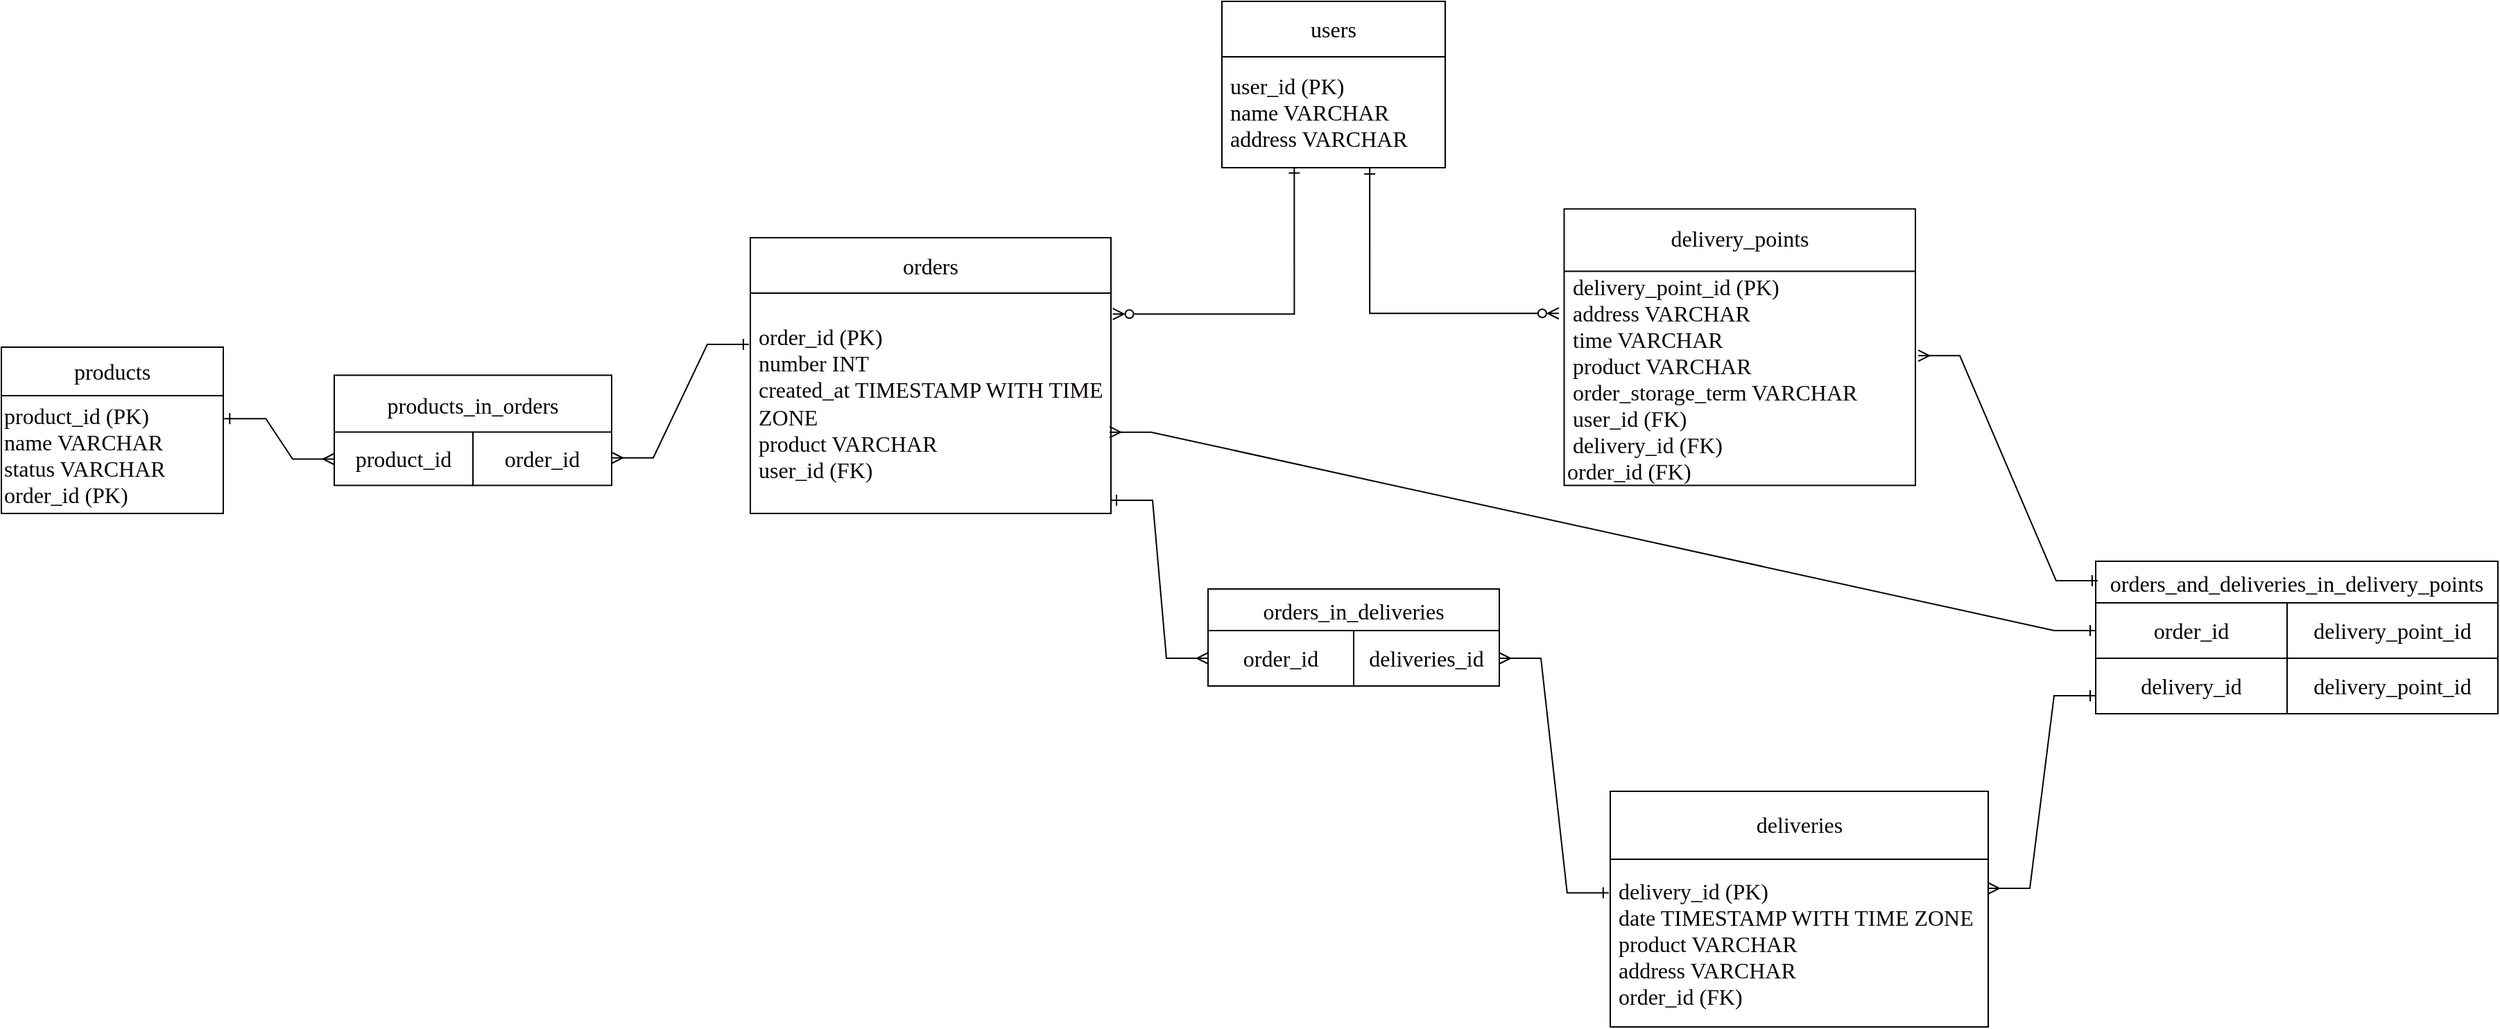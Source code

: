 <mxfile version="24.7.17">
  <diagram name="Страница — 1" id="AGJ4T7gUV2RrVNilVEZO">
    <mxGraphModel dx="2205" dy="1433" grid="1" gridSize="10" guides="1" tooltips="1" connect="1" arrows="0" fold="1" page="1" pageScale="1" pageWidth="1169" pageHeight="827" math="0" shadow="0">
      <root>
        <mxCell id="0" />
        <mxCell id="1" parent="0" />
        <mxCell id="E9T-sOof5d7wJz7EKvrC-45" value="" style="shape=table;startSize=0;container=1;collapsible=0;childLayout=tableLayout;" parent="1" vertex="1">
          <mxGeometry x="280" y="-10" width="161" height="120" as="geometry" />
        </mxCell>
        <mxCell id="E9T-sOof5d7wJz7EKvrC-46" value="" style="shape=tableRow;horizontal=0;startSize=0;swimlaneHead=0;swimlaneBody=0;strokeColor=inherit;top=0;left=0;bottom=0;right=0;collapsible=0;dropTarget=0;fillColor=none;points=[[0,0.5],[1,0.5]];portConstraint=eastwest;" parent="E9T-sOof5d7wJz7EKvrC-45" vertex="1">
          <mxGeometry width="161" height="40" as="geometry" />
        </mxCell>
        <mxCell id="E9T-sOof5d7wJz7EKvrC-47" value="&lt;font face=&quot;Times New Roman&quot; style=&quot;font-size: 16px;&quot;&gt;users&lt;/font&gt;" style="shape=partialRectangle;html=1;whiteSpace=wrap;connectable=0;strokeColor=inherit;overflow=hidden;fillColor=none;top=0;left=0;bottom=0;right=0;pointerEvents=1;align=center;" parent="E9T-sOof5d7wJz7EKvrC-46" vertex="1">
          <mxGeometry width="161" height="40" as="geometry">
            <mxRectangle width="161" height="40" as="alternateBounds" />
          </mxGeometry>
        </mxCell>
        <mxCell id="E9T-sOof5d7wJz7EKvrC-48" value="" style="shape=tableRow;horizontal=0;startSize=0;swimlaneHead=0;swimlaneBody=0;strokeColor=inherit;top=0;left=0;bottom=0;right=0;collapsible=0;dropTarget=0;fillColor=none;points=[[0,0.5],[1,0.5]];portConstraint=eastwest;" parent="E9T-sOof5d7wJz7EKvrC-45" vertex="1">
          <mxGeometry y="40" width="161" height="80" as="geometry" />
        </mxCell>
        <mxCell id="E9T-sOof5d7wJz7EKvrC-49" value="&lt;div style=&quot;font-size: 16px;&quot;&gt;&lt;font face=&quot;Times New Roman&quot; style=&quot;font-size: 16px;&quot;&gt;&amp;nbsp;user_id (PK)&lt;/font&gt;&lt;/div&gt;&lt;font face=&quot;h4QID22mVBc5x-CDYiEK&quot; style=&quot;font-size: 16px;&quot;&gt;&amp;nbsp;name VARCHAR&lt;/font&gt;&lt;div style=&quot;font-size: 16px;&quot;&gt;&lt;font face=&quot;h4QID22mVBc5x-CDYiEK&quot; style=&quot;font-size: 16px;&quot;&gt;&amp;nbsp;address VARCHAR&lt;/font&gt;&lt;/div&gt;" style="shape=partialRectangle;html=1;whiteSpace=wrap;connectable=0;strokeColor=inherit;overflow=hidden;fillColor=none;top=0;left=0;bottom=0;right=0;pointerEvents=1;align=left;" parent="E9T-sOof5d7wJz7EKvrC-48" vertex="1">
          <mxGeometry width="161" height="80" as="geometry">
            <mxRectangle width="161" height="80" as="alternateBounds" />
          </mxGeometry>
        </mxCell>
        <mxCell id="E9T-sOof5d7wJz7EKvrC-50" value="" style="shape=table;startSize=0;container=1;collapsible=0;childLayout=tableLayout;" parent="1" vertex="1">
          <mxGeometry x="-60" y="160.5" width="260" height="199" as="geometry" />
        </mxCell>
        <mxCell id="E9T-sOof5d7wJz7EKvrC-51" value="" style="shape=tableRow;horizontal=0;startSize=0;swimlaneHead=0;swimlaneBody=0;strokeColor=inherit;top=0;left=0;bottom=0;right=0;collapsible=0;dropTarget=0;fillColor=none;points=[[0,0.5],[1,0.5]];portConstraint=eastwest;" parent="E9T-sOof5d7wJz7EKvrC-50" vertex="1">
          <mxGeometry width="260" height="40" as="geometry" />
        </mxCell>
        <mxCell id="E9T-sOof5d7wJz7EKvrC-52" value="&lt;font style=&quot;font-size: 16px;&quot; face=&quot;Times New Roman&quot;&gt;orders&lt;/font&gt;" style="shape=partialRectangle;html=1;whiteSpace=wrap;connectable=0;strokeColor=inherit;overflow=hidden;fillColor=none;top=0;left=0;bottom=0;right=0;pointerEvents=1;" parent="E9T-sOof5d7wJz7EKvrC-51" vertex="1">
          <mxGeometry width="260" height="40" as="geometry">
            <mxRectangle width="260" height="40" as="alternateBounds" />
          </mxGeometry>
        </mxCell>
        <mxCell id="E9T-sOof5d7wJz7EKvrC-53" value="" style="shape=tableRow;horizontal=0;startSize=0;swimlaneHead=0;swimlaneBody=0;strokeColor=inherit;top=0;left=0;bottom=0;right=0;collapsible=0;dropTarget=0;fillColor=none;points=[[0,0.5],[1,0.5]];portConstraint=eastwest;" parent="E9T-sOof5d7wJz7EKvrC-50" vertex="1">
          <mxGeometry y="40" width="260" height="159" as="geometry" />
        </mxCell>
        <mxCell id="E9T-sOof5d7wJz7EKvrC-54" value="&lt;font style=&quot;font-size: 16px;&quot; face=&quot;Times New Roman&quot;&gt;&amp;nbsp;order_id (PK)&lt;/font&gt;&lt;div style=&quot;font-size: 16px;&quot;&gt;&lt;span style=&quot;background-color: rgb(255, 255, 255);&quot;&gt;&lt;font style=&quot;font-size: 16px;&quot; face=&quot;iHlJsmXUPDdTPYYUEvS6&quot; color=&quot;#0a0300&quot;&gt;&amp;nbsp;number INT&lt;/font&gt;&lt;/span&gt;&lt;/div&gt;&lt;div style=&quot;font-size: 16px;&quot;&gt;&lt;span style=&quot;background-color: rgb(255, 255, 255);&quot;&gt;&lt;font style=&quot;font-size: 16px;&quot; face=&quot;iHlJsmXUPDdTPYYUEvS6&quot; color=&quot;#0a0300&quot;&gt;&amp;nbsp;created_at TIMESTAMP WITH TIME&amp;nbsp; &amp;nbsp;ZONE&lt;/font&gt;&lt;/span&gt;&lt;/div&gt;&lt;div style=&quot;font-size: 16px;&quot;&gt;&lt;span style=&quot;background-color: rgb(255, 255, 255);&quot;&gt;&lt;font style=&quot;font-size: 16px;&quot; face=&quot;iHlJsmXUPDdTPYYUEvS6&quot; color=&quot;#0a0300&quot;&gt;&amp;nbsp;product VARCHAR&lt;/font&gt;&lt;/span&gt;&lt;/div&gt;&lt;div style=&quot;font-size: 16px;&quot;&gt;&lt;div style=&quot;line-height: 19px; white-space: pre;&quot;&gt;&lt;div style=&quot;&quot;&gt;&lt;span style=&quot;background-color: rgb(255, 255, 255);&quot;&gt;&lt;font style=&quot;font-size: 16px;&quot; face=&quot;iHlJsmXUPDdTPYYUEvS6&quot; color=&quot;#0a0300&quot;&gt; user_id (FK)&lt;/font&gt;&lt;/span&gt;&lt;/div&gt;&lt;/div&gt;&lt;/div&gt;" style="shape=partialRectangle;html=1;whiteSpace=wrap;connectable=0;strokeColor=inherit;overflow=hidden;fillColor=none;top=0;left=0;bottom=0;right=0;pointerEvents=1;align=left;" parent="E9T-sOof5d7wJz7EKvrC-53" vertex="1">
          <mxGeometry width="260" height="159" as="geometry">
            <mxRectangle width="260" height="159" as="alternateBounds" />
          </mxGeometry>
        </mxCell>
        <mxCell id="E9T-sOof5d7wJz7EKvrC-55" value="" style="shape=table;startSize=0;container=1;collapsible=0;childLayout=tableLayout;" parent="1" vertex="1">
          <mxGeometry x="526.75" y="139.75" width="253.25" height="199.5" as="geometry" />
        </mxCell>
        <mxCell id="E9T-sOof5d7wJz7EKvrC-56" value="" style="shape=tableRow;horizontal=0;startSize=0;swimlaneHead=0;swimlaneBody=0;strokeColor=inherit;top=0;left=0;bottom=0;right=0;collapsible=0;dropTarget=0;fillColor=none;points=[[0,0.5],[1,0.5]];portConstraint=eastwest;" parent="E9T-sOof5d7wJz7EKvrC-55" vertex="1">
          <mxGeometry width="253.25" height="45" as="geometry" />
        </mxCell>
        <mxCell id="E9T-sOof5d7wJz7EKvrC-57" value="&lt;div style=&quot;line-height: 19px; white-space: pre;&quot;&gt;&lt;span style=&quot;background-color: rgb(255, 255, 255);&quot;&gt;&lt;font face=&quot;Times New Roman&quot; style=&quot;font-size: 16px;&quot; color=&quot;#0a0300&quot;&gt;delivery_points&lt;/font&gt;&lt;/span&gt;&lt;/div&gt;" style="shape=partialRectangle;html=1;whiteSpace=wrap;connectable=0;strokeColor=inherit;overflow=hidden;fillColor=none;top=0;left=0;bottom=0;right=0;pointerEvents=1;" parent="E9T-sOof5d7wJz7EKvrC-56" vertex="1">
          <mxGeometry width="253" height="45" as="geometry">
            <mxRectangle width="253" height="45" as="alternateBounds" />
          </mxGeometry>
        </mxCell>
        <mxCell id="E9T-sOof5d7wJz7EKvrC-58" value="" style="shape=tableRow;horizontal=0;startSize=0;swimlaneHead=0;swimlaneBody=0;strokeColor=inherit;top=0;left=0;bottom=0;right=0;collapsible=0;dropTarget=0;fillColor=none;points=[[0,0.5],[1,0.5]];portConstraint=eastwest;" parent="E9T-sOof5d7wJz7EKvrC-55" vertex="1">
          <mxGeometry y="45" width="253.25" height="155" as="geometry" />
        </mxCell>
        <mxCell id="E9T-sOof5d7wJz7EKvrC-59" value="&lt;div style=&quot;font-size: 16px; line-height: 19px; white-space: pre;&quot;&gt;&lt;div style=&quot;&quot;&gt;&lt;span style=&quot;background-color: rgb(255, 255, 255);&quot;&gt;&lt;font face=&quot;Times New Roman&quot; style=&quot;font-size: 16px;&quot; color=&quot;#0a0300&quot;&gt; delivery_point_id (PK)&lt;/font&gt;&lt;/span&gt;&lt;/div&gt;&lt;div style=&quot;&quot;&gt;&lt;span style=&quot;background-color: rgb(255, 255, 255);&quot;&gt;&lt;font style=&quot;font-size: 16px;&quot; face=&quot;Xb1VAfM-ao1_9uIs2RKm&quot; color=&quot;#0a0300&quot;&gt;&amp;nbsp;address VARCHAR&lt;/font&gt;&lt;/span&gt;&lt;/div&gt;&lt;div style=&quot;&quot;&gt;&lt;span style=&quot;background-color: rgb(255, 255, 255);&quot;&gt;&lt;font style=&quot;font-size: 16px;&quot; face=&quot;Xb1VAfM-ao1_9uIs2RKm&quot; color=&quot;#0a0300&quot;&gt; time VARCHAR&lt;/font&gt;&lt;/span&gt;&lt;/div&gt;&lt;div style=&quot;&quot;&gt;&lt;span style=&quot;background-color: rgb(255, 255, 255);&quot;&gt;&lt;font style=&quot;font-size: 16px;&quot; face=&quot;Xb1VAfM-ao1_9uIs2RKm&quot; color=&quot;#0a0300&quot;&gt;&amp;nbsp;product VARCHAR&lt;/font&gt;&lt;/span&gt;&lt;/div&gt;&lt;div style=&quot;&quot;&gt;&lt;span style=&quot;background-color: rgb(255, 255, 255);&quot;&gt;&lt;font style=&quot;font-size: 16px;&quot; face=&quot;Xb1VAfM-ao1_9uIs2RKm&quot; color=&quot;#0a0300&quot;&gt;&amp;nbsp;order_storage_term VARCHAR&lt;/font&gt;&lt;/span&gt;&lt;/div&gt;&lt;div style=&quot;&quot;&gt;&lt;span style=&quot;background-color: rgb(255, 255, 255);&quot;&gt;&lt;font style=&quot;font-size: 16px;&quot; face=&quot;Xb1VAfM-ao1_9uIs2RKm&quot; color=&quot;#0a0300&quot;&gt;&amp;nbsp;user_id (FK)&lt;/font&gt;&lt;/span&gt;&lt;/div&gt;&lt;div style=&quot;&quot;&gt;&lt;span style=&quot;background-color: rgb(255, 255, 255);&quot;&gt;&lt;font face=&quot;Xb1VAfM-ao1_9uIs2RKm&quot; style=&quot;font-size: 16px;&quot; color=&quot;#0a0300&quot;&gt;&amp;nbsp;delivery_id (FK)&lt;/font&gt;&lt;/span&gt;&lt;/div&gt;&lt;div style=&quot;&quot;&gt;&lt;span style=&quot;background-color: rgb(255, 255, 255);&quot;&gt;&lt;font face=&quot;Xb1VAfM-ao1_9uIs2RKm&quot; style=&quot;font-size: 16px;&quot; color=&quot;#0a0300&quot;&gt;order_id (FK)&lt;/font&gt;&lt;/span&gt;&lt;/div&gt;&lt;/div&gt;" style="shape=partialRectangle;html=1;whiteSpace=wrap;connectable=0;strokeColor=inherit;overflow=hidden;fillColor=none;top=0;left=0;bottom=0;right=0;pointerEvents=1;align=left;" parent="E9T-sOof5d7wJz7EKvrC-58" vertex="1">
          <mxGeometry width="253" height="155" as="geometry">
            <mxRectangle width="253" height="155" as="alternateBounds" />
          </mxGeometry>
        </mxCell>
        <mxCell id="E9T-sOof5d7wJz7EKvrC-60" style="edgeStyle=orthogonalEdgeStyle;rounded=0;orthogonalLoop=1;jettySize=auto;html=1;exitX=0.324;exitY=0.998;exitDx=0;exitDy=0;exitPerimeter=0;endArrow=ERzeroToMany;endFill=0;startArrow=ERone;startFill=0;entryX=1.005;entryY=0.095;entryDx=0;entryDy=0;entryPerimeter=0;" parent="1" source="E9T-sOof5d7wJz7EKvrC-48" target="E9T-sOof5d7wJz7EKvrC-53" edge="1">
          <mxGeometry relative="1" as="geometry">
            <mxPoint x="201" y="320" as="targetPoint" />
            <Array as="points">
              <mxPoint x="332" y="216" />
            </Array>
          </mxGeometry>
        </mxCell>
        <mxCell id="E9T-sOof5d7wJz7EKvrC-61" style="edgeStyle=orthogonalEdgeStyle;rounded=0;orthogonalLoop=1;jettySize=auto;html=1;exitX=0.662;exitY=1.007;exitDx=0;exitDy=0;exitPerimeter=0;startArrow=ERone;startFill=0;endArrow=ERzeroToMany;endFill=0;entryX=-0.015;entryY=0.196;entryDx=0;entryDy=0;entryPerimeter=0;" parent="1" source="E9T-sOof5d7wJz7EKvrC-48" target="E9T-sOof5d7wJz7EKvrC-58" edge="1">
          <mxGeometry relative="1" as="geometry">
            <mxPoint x="360" y="321" as="targetPoint" />
            <Array as="points">
              <mxPoint x="387" y="215" />
            </Array>
          </mxGeometry>
        </mxCell>
        <mxCell id="E9T-sOof5d7wJz7EKvrC-62" value="" style="shape=table;startSize=0;container=1;collapsible=0;childLayout=tableLayout;" parent="1" vertex="1">
          <mxGeometry x="560" y="560" width="272.5" height="170" as="geometry" />
        </mxCell>
        <mxCell id="E9T-sOof5d7wJz7EKvrC-63" value="" style="shape=tableRow;horizontal=0;startSize=0;swimlaneHead=0;swimlaneBody=0;strokeColor=inherit;top=0;left=0;bottom=0;right=0;collapsible=0;dropTarget=0;fillColor=none;points=[[0,0.5],[1,0.5]];portConstraint=eastwest;" parent="E9T-sOof5d7wJz7EKvrC-62" vertex="1">
          <mxGeometry width="272.5" height="49" as="geometry" />
        </mxCell>
        <mxCell id="E9T-sOof5d7wJz7EKvrC-64" value="&lt;div style=&quot;line-height: 19px; white-space: pre;&quot;&gt;&lt;span style=&quot;background-color: rgb(255, 255, 255);&quot;&gt;&lt;font face=&quot;Times New Roman&quot; style=&quot;font-size: 16px;&quot; color=&quot;#0a0300&quot;&gt;deliveries&lt;/font&gt;&lt;/span&gt;&lt;/div&gt;" style="shape=partialRectangle;html=1;whiteSpace=wrap;connectable=0;strokeColor=inherit;overflow=hidden;fillColor=none;top=0;left=0;bottom=0;right=0;pointerEvents=1;" parent="E9T-sOof5d7wJz7EKvrC-63" vertex="1">
          <mxGeometry width="273" height="49" as="geometry">
            <mxRectangle width="273" height="49" as="alternateBounds" />
          </mxGeometry>
        </mxCell>
        <mxCell id="E9T-sOof5d7wJz7EKvrC-65" value="" style="shape=tableRow;horizontal=0;startSize=0;swimlaneHead=0;swimlaneBody=0;strokeColor=inherit;top=0;left=0;bottom=0;right=0;collapsible=0;dropTarget=0;fillColor=none;points=[[0,0.5],[1,0.5]];portConstraint=eastwest;" parent="E9T-sOof5d7wJz7EKvrC-62" vertex="1">
          <mxGeometry y="49" width="272.5" height="121" as="geometry" />
        </mxCell>
        <mxCell id="E9T-sOof5d7wJz7EKvrC-66" value="&lt;div style=&quot;font-size: 16px; line-height: 19px; white-space: pre;&quot;&gt;&lt;div style=&quot;&quot;&gt;&lt;span style=&quot;background-color: rgb(255, 255, 255);&quot;&gt;&lt;font face=&quot;Times New Roman&quot; style=&quot;font-size: 16px;&quot; color=&quot;#0a0300&quot;&gt; delivery_id (PK)&lt;/font&gt;&lt;/span&gt;&lt;/div&gt;&lt;div style=&quot;&quot;&gt;&lt;span style=&quot;background-color: rgb(255, 255, 255);&quot;&gt;&lt;font style=&quot;font-size: 16px;&quot; face=&quot;eMbRWu4DokQ9QdMwVr3S&quot; color=&quot;#0a0300&quot;&gt; date TIMESTAMP WITH TIME ZONE&lt;/font&gt;&lt;/span&gt;&lt;/div&gt;&lt;div style=&quot;&quot;&gt;&lt;span style=&quot;background-color: rgb(255, 255, 255);&quot;&gt;&lt;font style=&quot;font-size: 16px;&quot; face=&quot;eMbRWu4DokQ9QdMwVr3S&quot; color=&quot;#0a0300&quot;&gt; product VARCHAR&lt;/font&gt;&lt;/span&gt;&lt;/div&gt;&lt;div style=&quot;&quot;&gt;&lt;span style=&quot;background-color: rgb(255, 255, 255);&quot;&gt;&lt;font face=&quot;eMbRWu4DokQ9QdMwVr3S&quot; style=&quot;font-size: 16px;&quot; color=&quot;#0a0300&quot;&gt; address VARCHAR&lt;/font&gt;&lt;/span&gt;&lt;/div&gt;&lt;div style=&quot;&quot;&gt;&lt;span style=&quot;font-family: &amp;quot;Times New Roman&amp;quot;; white-space: normal;&quot;&gt;&amp;nbsp;order_id (FK)&lt;/span&gt;&lt;br&gt;&lt;/div&gt;&lt;/div&gt;" style="shape=partialRectangle;html=1;whiteSpace=wrap;connectable=0;strokeColor=inherit;overflow=hidden;fillColor=none;top=0;left=0;bottom=0;right=0;pointerEvents=1;align=left;" parent="E9T-sOof5d7wJz7EKvrC-65" vertex="1">
          <mxGeometry width="273" height="121" as="geometry">
            <mxRectangle width="273" height="121" as="alternateBounds" />
          </mxGeometry>
        </mxCell>
        <mxCell id="E9T-sOof5d7wJz7EKvrC-76" value="" style="shape=table;startSize=0;container=1;collapsible=0;childLayout=tableLayout;" parent="1" vertex="1">
          <mxGeometry x="-600" y="239.5" width="160" height="120" as="geometry" />
        </mxCell>
        <mxCell id="E9T-sOof5d7wJz7EKvrC-77" value="" style="shape=tableRow;horizontal=0;startSize=0;swimlaneHead=0;swimlaneBody=0;strokeColor=inherit;top=0;left=0;bottom=0;right=0;collapsible=0;dropTarget=0;fillColor=none;points=[[0,0.5],[1,0.5]];portConstraint=eastwest;" parent="E9T-sOof5d7wJz7EKvrC-76" vertex="1">
          <mxGeometry width="160" height="35" as="geometry" />
        </mxCell>
        <mxCell id="E9T-sOof5d7wJz7EKvrC-78" value="&lt;font face=&quot;Times New Roman&quot; style=&quot;font-size: 16px;&quot;&gt;products&lt;/font&gt;" style="shape=partialRectangle;html=1;whiteSpace=wrap;connectable=0;strokeColor=inherit;overflow=hidden;fillColor=none;top=0;left=0;bottom=0;right=0;pointerEvents=1;" parent="E9T-sOof5d7wJz7EKvrC-77" vertex="1">
          <mxGeometry width="160" height="35" as="geometry">
            <mxRectangle width="160" height="35" as="alternateBounds" />
          </mxGeometry>
        </mxCell>
        <mxCell id="E9T-sOof5d7wJz7EKvrC-79" value="" style="shape=tableRow;horizontal=0;startSize=0;swimlaneHead=0;swimlaneBody=0;strokeColor=inherit;top=0;left=0;bottom=0;right=0;collapsible=0;dropTarget=0;fillColor=none;points=[[0,0.5],[1,0.5]];portConstraint=eastwest;" parent="E9T-sOof5d7wJz7EKvrC-76" vertex="1">
          <mxGeometry y="35" width="160" height="85" as="geometry" />
        </mxCell>
        <mxCell id="E9T-sOof5d7wJz7EKvrC-80" value="&lt;div style=&quot;font-size: 16px; line-height: 19px; white-space: pre;&quot;&gt;&lt;div style=&quot;&quot;&gt;&lt;span style=&quot;background-color: rgb(255, 255, 255);&quot;&gt;&lt;font face=&quot;Times New Roman&quot; style=&quot;font-size: 16px;&quot; color=&quot;#0a0300&quot;&gt;product_id (PK)&lt;/font&gt;&lt;/span&gt;&lt;/div&gt;&lt;div style=&quot;&quot;&gt;&lt;span style=&quot;background-color: rgb(255, 255, 255);&quot;&gt;&lt;font face=&quot;Times New Roman&quot; style=&quot;font-size: 16px;&quot; color=&quot;#0a0300&quot;&gt;name VARCHAR&lt;/font&gt;&lt;/span&gt;&lt;/div&gt;&lt;div style=&quot;&quot;&gt;&lt;span style=&quot;background-color: rgb(255, 255, 255);&quot;&gt;&lt;font face=&quot;Times New Roman&quot; style=&quot;font-size: 16px;&quot; color=&quot;#0a0300&quot;&gt;status VARCHAR&lt;/font&gt;&lt;/span&gt;&lt;/div&gt;&lt;div style=&quot;&quot;&gt;&lt;span style=&quot;background-color: rgb(255, 255, 255);&quot;&gt;&lt;font face=&quot;Times New Roman&quot; style=&quot;font-size: 16px;&quot; color=&quot;#0a0300&quot;&gt;order_id (PK)&lt;/font&gt;&lt;/span&gt;&lt;/div&gt;&lt;/div&gt;" style="shape=partialRectangle;html=1;whiteSpace=wrap;connectable=0;strokeColor=inherit;overflow=hidden;fillColor=none;top=0;left=0;bottom=0;right=0;pointerEvents=1;align=left;" parent="E9T-sOof5d7wJz7EKvrC-79" vertex="1">
          <mxGeometry width="160" height="85" as="geometry">
            <mxRectangle width="160" height="85" as="alternateBounds" />
          </mxGeometry>
        </mxCell>
        <mxCell id="2b2q7rTUSK4Gcw4__swm-18" value="products_in_orders" style="shape=table;startSize=41;container=1;collapsible=0;childLayout=tableLayout;fontFamily=Times New Roman;fontSize=16;" vertex="1" parent="1">
          <mxGeometry x="-360" y="259.75" width="200" height="79.5" as="geometry" />
        </mxCell>
        <mxCell id="2b2q7rTUSK4Gcw4__swm-19" value="" style="shape=tableRow;horizontal=0;startSize=0;swimlaneHead=0;swimlaneBody=0;strokeColor=inherit;top=0;left=0;bottom=0;right=0;collapsible=0;dropTarget=0;fillColor=none;points=[[0,0.5],[1,0.5]];portConstraint=eastwest;" vertex="1" parent="2b2q7rTUSK4Gcw4__swm-18">
          <mxGeometry y="41" width="200" height="39" as="geometry" />
        </mxCell>
        <mxCell id="2b2q7rTUSK4Gcw4__swm-20" value="&lt;span style=&quot;font-family: &amp;quot;Times New Roman&amp;quot;; font-size: 16px;&quot;&gt;product_id&lt;/span&gt;" style="shape=partialRectangle;html=1;whiteSpace=wrap;connectable=0;strokeColor=inherit;overflow=hidden;fillColor=none;top=0;left=0;bottom=0;right=0;pointerEvents=1;" vertex="1" parent="2b2q7rTUSK4Gcw4__swm-19">
          <mxGeometry width="100" height="39" as="geometry">
            <mxRectangle width="100" height="39" as="alternateBounds" />
          </mxGeometry>
        </mxCell>
        <mxCell id="2b2q7rTUSK4Gcw4__swm-21" value="&lt;span style=&quot;font-family: &amp;quot;Times New Roman&amp;quot;; font-size: 16px;&quot;&gt;order_id&lt;/span&gt;" style="shape=partialRectangle;html=1;whiteSpace=wrap;connectable=0;strokeColor=inherit;overflow=hidden;fillColor=none;top=0;left=0;bottom=0;right=0;pointerEvents=1;" vertex="1" parent="2b2q7rTUSK4Gcw4__swm-19">
          <mxGeometry x="100" width="100" height="39" as="geometry">
            <mxRectangle width="100" height="39" as="alternateBounds" />
          </mxGeometry>
        </mxCell>
        <mxCell id="2b2q7rTUSK4Gcw4__swm-22" value="" style="edgeStyle=entityRelationEdgeStyle;fontSize=12;html=1;endArrow=ERmany;endFill=0;startArrow=ERone;rounded=0;exitX=1.004;exitY=0.195;exitDx=0;exitDy=0;entryX=0;entryY=0.5;entryDx=0;entryDy=0;exitPerimeter=0;startFill=0;" edge="1" parent="1" source="E9T-sOof5d7wJz7EKvrC-79" target="2b2q7rTUSK4Gcw4__swm-19">
          <mxGeometry width="100" height="100" relative="1" as="geometry">
            <mxPoint x="-400" y="520" as="sourcePoint" />
            <mxPoint x="-70" y="230" as="targetPoint" />
          </mxGeometry>
        </mxCell>
        <mxCell id="2b2q7rTUSK4Gcw4__swm-23" value="" style="edgeStyle=entityRelationEdgeStyle;fontSize=12;html=1;endArrow=ERone;endFill=0;startArrow=ERmany;rounded=0;exitX=1;exitY=0.75;exitDx=0;exitDy=0;entryX=-0.004;entryY=0.233;entryDx=0;entryDy=0;entryPerimeter=0;startFill=0;" edge="1" parent="1" source="2b2q7rTUSK4Gcw4__swm-18" target="E9T-sOof5d7wJz7EKvrC-53">
          <mxGeometry width="100" height="100" relative="1" as="geometry">
            <mxPoint x="-240" y="520" as="sourcePoint" />
            <mxPoint x="-140" y="420" as="targetPoint" />
          </mxGeometry>
        </mxCell>
        <mxCell id="2b2q7rTUSK4Gcw4__swm-28" value="orders_in_deliveries" style="shape=table;startSize=30;container=1;collapsible=0;childLayout=tableLayout;fontFamily=Times New Roman;fontSize=16;" vertex="1" parent="1">
          <mxGeometry x="270" y="414" width="210" height="70" as="geometry" />
        </mxCell>
        <mxCell id="2b2q7rTUSK4Gcw4__swm-29" value="" style="shape=tableRow;horizontal=0;startSize=0;swimlaneHead=0;swimlaneBody=0;strokeColor=inherit;top=0;left=0;bottom=0;right=0;collapsible=0;dropTarget=0;fillColor=none;points=[[0,0.5],[1,0.5]];portConstraint=eastwest;" vertex="1" parent="2b2q7rTUSK4Gcw4__swm-28">
          <mxGeometry y="30" width="210" height="40" as="geometry" />
        </mxCell>
        <mxCell id="2b2q7rTUSK4Gcw4__swm-30" value="&lt;font style=&quot;font-size: 16px;&quot; face=&quot;Times New Roman&quot;&gt;order_id&lt;/font&gt;" style="shape=partialRectangle;html=1;whiteSpace=wrap;connectable=0;strokeColor=inherit;overflow=hidden;fillColor=none;top=0;left=0;bottom=0;right=0;pointerEvents=1;" vertex="1" parent="2b2q7rTUSK4Gcw4__swm-29">
          <mxGeometry width="105" height="40" as="geometry">
            <mxRectangle width="105" height="40" as="alternateBounds" />
          </mxGeometry>
        </mxCell>
        <mxCell id="2b2q7rTUSK4Gcw4__swm-31" value="&lt;font face=&quot;Times New Roman&quot; style=&quot;font-size: 16px;&quot;&gt;deliveries_id&lt;/font&gt;" style="shape=partialRectangle;html=1;whiteSpace=wrap;connectable=0;strokeColor=inherit;overflow=hidden;fillColor=none;top=0;left=0;bottom=0;right=0;pointerEvents=1;" vertex="1" parent="2b2q7rTUSK4Gcw4__swm-29">
          <mxGeometry x="105" width="105" height="40" as="geometry">
            <mxRectangle width="105" height="40" as="alternateBounds" />
          </mxGeometry>
        </mxCell>
        <mxCell id="2b2q7rTUSK4Gcw4__swm-36" value="" style="edgeStyle=entityRelationEdgeStyle;fontSize=12;html=1;endArrow=ERmany;startArrow=ERone;rounded=0;startFill=0;endFill=0;entryX=0;entryY=0.5;entryDx=0;entryDy=0;" edge="1" parent="1" target="2b2q7rTUSK4Gcw4__swm-29">
          <mxGeometry width="100" height="100" relative="1" as="geometry">
            <mxPoint x="200" y="350" as="sourcePoint" />
            <mxPoint x="270" y="440" as="targetPoint" />
          </mxGeometry>
        </mxCell>
        <mxCell id="2b2q7rTUSK4Gcw4__swm-37" value="" style="edgeStyle=entityRelationEdgeStyle;fontSize=12;html=1;endArrow=ERone;startArrow=ERmany;rounded=0;entryX=-0.004;entryY=0.2;entryDx=0;entryDy=0;entryPerimeter=0;exitX=1;exitY=0.5;exitDx=0;exitDy=0;startFill=0;endFill=0;" edge="1" parent="1" source="2b2q7rTUSK4Gcw4__swm-29" target="E9T-sOof5d7wJz7EKvrC-65">
          <mxGeometry width="100" height="100" relative="1" as="geometry">
            <mxPoint x="450" y="540" as="sourcePoint" />
            <mxPoint x="550" y="440" as="targetPoint" />
          </mxGeometry>
        </mxCell>
        <mxCell id="2b2q7rTUSK4Gcw4__swm-38" value="orders_and_deliveries_in_delivery_points" style="shape=table;startSize=30;container=1;collapsible=0;childLayout=tableLayout;fontFamily=Times New Roman;fontSize=16;" vertex="1" parent="1">
          <mxGeometry x="910" y="394" width="290" height="110" as="geometry" />
        </mxCell>
        <mxCell id="2b2q7rTUSK4Gcw4__swm-39" value="" style="shape=tableRow;horizontal=0;startSize=0;swimlaneHead=0;swimlaneBody=0;strokeColor=inherit;top=0;left=0;bottom=0;right=0;collapsible=0;dropTarget=0;fillColor=none;points=[[0,0.5],[1,0.5]];portConstraint=eastwest;" vertex="1" parent="2b2q7rTUSK4Gcw4__swm-38">
          <mxGeometry y="30" width="290" height="40" as="geometry" />
        </mxCell>
        <mxCell id="2b2q7rTUSK4Gcw4__swm-40" value="&lt;span style=&quot;font-family: &amp;quot;Times New Roman&amp;quot;; font-size: 16px;&quot;&gt;order_id&lt;/span&gt;" style="shape=partialRectangle;html=1;whiteSpace=wrap;connectable=0;strokeColor=inherit;overflow=hidden;fillColor=none;top=0;left=0;bottom=0;right=0;pointerEvents=1;" vertex="1" parent="2b2q7rTUSK4Gcw4__swm-39">
          <mxGeometry width="138" height="40" as="geometry">
            <mxRectangle width="138" height="40" as="alternateBounds" />
          </mxGeometry>
        </mxCell>
        <mxCell id="2b2q7rTUSK4Gcw4__swm-41" value="&lt;font face=&quot;Times New Roman&quot; style=&quot;font-size: 16px;&quot;&gt;delivery_point_id&lt;/font&gt;" style="shape=partialRectangle;html=1;whiteSpace=wrap;connectable=0;strokeColor=inherit;overflow=hidden;fillColor=none;top=0;left=0;bottom=0;right=0;pointerEvents=1;" vertex="1" parent="2b2q7rTUSK4Gcw4__swm-39">
          <mxGeometry x="138" width="152" height="40" as="geometry">
            <mxRectangle width="152" height="40" as="alternateBounds" />
          </mxGeometry>
        </mxCell>
        <mxCell id="2b2q7rTUSK4Gcw4__swm-42" value="" style="shape=tableRow;horizontal=0;startSize=0;swimlaneHead=0;swimlaneBody=0;strokeColor=inherit;top=0;left=0;bottom=0;right=0;collapsible=0;dropTarget=0;fillColor=none;points=[[0,0.5],[1,0.5]];portConstraint=eastwest;" vertex="1" parent="2b2q7rTUSK4Gcw4__swm-38">
          <mxGeometry y="70" width="290" height="40" as="geometry" />
        </mxCell>
        <mxCell id="2b2q7rTUSK4Gcw4__swm-43" value="&lt;span style=&quot;font-family: &amp;quot;Times New Roman&amp;quot;; font-size: 16px;&quot;&gt;delivery_id&lt;/span&gt;" style="shape=partialRectangle;html=1;whiteSpace=wrap;connectable=0;strokeColor=inherit;overflow=hidden;fillColor=none;top=0;left=0;bottom=0;right=0;pointerEvents=1;" vertex="1" parent="2b2q7rTUSK4Gcw4__swm-42">
          <mxGeometry width="138" height="40" as="geometry">
            <mxRectangle width="138" height="40" as="alternateBounds" />
          </mxGeometry>
        </mxCell>
        <mxCell id="2b2q7rTUSK4Gcw4__swm-44" value="&lt;span style=&quot;font-family: &amp;quot;Times New Roman&amp;quot;; font-size: 16px;&quot;&gt;delivery_point_id&lt;/span&gt;" style="shape=partialRectangle;html=1;whiteSpace=wrap;connectable=0;strokeColor=inherit;overflow=hidden;fillColor=none;top=0;left=0;bottom=0;right=0;pointerEvents=1;" vertex="1" parent="2b2q7rTUSK4Gcw4__swm-42">
          <mxGeometry x="138" width="152" height="40" as="geometry">
            <mxRectangle width="152" height="40" as="alternateBounds" />
          </mxGeometry>
        </mxCell>
        <mxCell id="2b2q7rTUSK4Gcw4__swm-45" value="" style="edgeStyle=entityRelationEdgeStyle;fontSize=12;html=1;endArrow=ERone;startArrow=ERmany;rounded=0;startFill=0;endFill=0;" edge="1" parent="1">
          <mxGeometry width="100" height="100" relative="1" as="geometry">
            <mxPoint x="832.5" y="630" as="sourcePoint" />
            <mxPoint x="910" y="491" as="targetPoint" />
            <Array as="points">
              <mxPoint x="900" y="480" />
            </Array>
          </mxGeometry>
        </mxCell>
        <mxCell id="2b2q7rTUSK4Gcw4__swm-46" value="" style="edgeStyle=entityRelationEdgeStyle;fontSize=12;html=1;endArrow=ERmany;endFill=0;rounded=0;entryX=1.008;entryY=0.393;entryDx=0;entryDy=0;entryPerimeter=0;exitX=0.005;exitY=0.127;exitDx=0;exitDy=0;exitPerimeter=0;startArrow=ERone;startFill=0;" edge="1" parent="1" source="2b2q7rTUSK4Gcw4__swm-38" target="E9T-sOof5d7wJz7EKvrC-58">
          <mxGeometry width="100" height="100" relative="1" as="geometry">
            <mxPoint x="710" y="440" as="sourcePoint" />
            <mxPoint x="810" y="340" as="targetPoint" />
          </mxGeometry>
        </mxCell>
        <mxCell id="2b2q7rTUSK4Gcw4__swm-47" value="" style="edgeStyle=entityRelationEdgeStyle;fontSize=12;html=1;endArrow=ERone;startArrow=ERmany;rounded=0;exitX=0.996;exitY=0.631;exitDx=0;exitDy=0;exitPerimeter=0;entryX=0;entryY=0.5;entryDx=0;entryDy=0;startFill=0;endFill=0;" edge="1" parent="1" source="E9T-sOof5d7wJz7EKvrC-53" target="2b2q7rTUSK4Gcw4__swm-39">
          <mxGeometry width="100" height="100" relative="1" as="geometry">
            <mxPoint x="600" y="470" as="sourcePoint" />
            <mxPoint x="700" y="370" as="targetPoint" />
          </mxGeometry>
        </mxCell>
      </root>
    </mxGraphModel>
  </diagram>
</mxfile>
